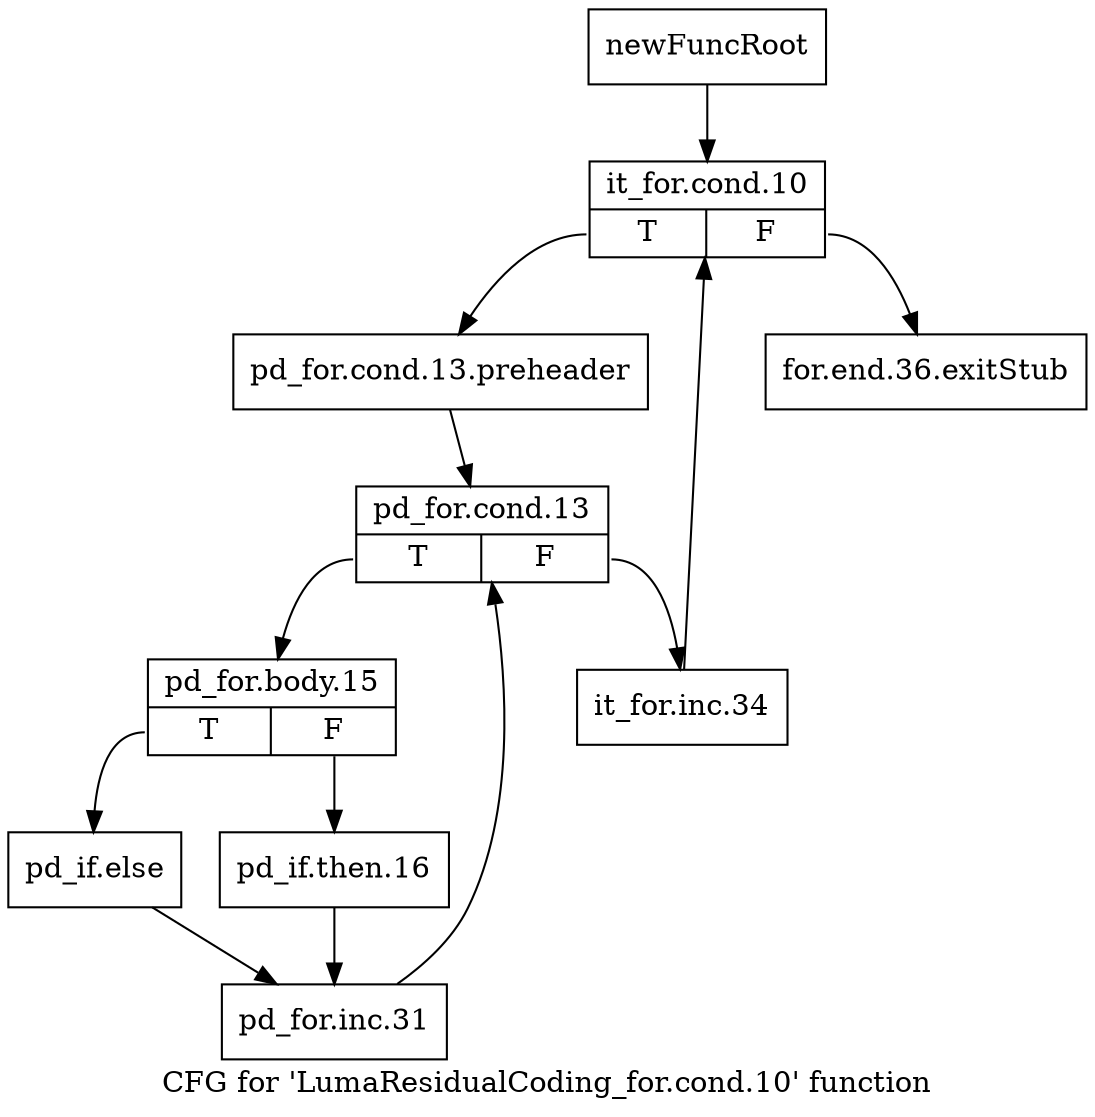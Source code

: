 digraph "CFG for 'LumaResidualCoding_for.cond.10' function" {
	label="CFG for 'LumaResidualCoding_for.cond.10' function";

	Node0x25e1980 [shape=record,label="{newFuncRoot}"];
	Node0x25e1980 -> Node0x25e1a20;
	Node0x25e19d0 [shape=record,label="{for.end.36.exitStub}"];
	Node0x25e1a20 [shape=record,label="{it_for.cond.10|{<s0>T|<s1>F}}"];
	Node0x25e1a20:s0 -> Node0x25e1a70;
	Node0x25e1a20:s1 -> Node0x25e19d0;
	Node0x25e1a70 [shape=record,label="{pd_for.cond.13.preheader}"];
	Node0x25e1a70 -> Node0x25e1ac0;
	Node0x25e1ac0 [shape=record,label="{pd_for.cond.13|{<s0>T|<s1>F}}"];
	Node0x25e1ac0:s0 -> Node0x25e1f80;
	Node0x25e1ac0:s1 -> Node0x25e1f30;
	Node0x25e1f30 [shape=record,label="{it_for.inc.34}"];
	Node0x25e1f30 -> Node0x25e1a20;
	Node0x25e1f80 [shape=record,label="{pd_for.body.15|{<s0>T|<s1>F}}"];
	Node0x25e1f80:s0 -> Node0x25e2020;
	Node0x25e1f80:s1 -> Node0x25e1fd0;
	Node0x25e1fd0 [shape=record,label="{pd_if.then.16}"];
	Node0x25e1fd0 -> Node0x25e2070;
	Node0x25e2020 [shape=record,label="{pd_if.else}"];
	Node0x25e2020 -> Node0x25e2070;
	Node0x25e2070 [shape=record,label="{pd_for.inc.31}"];
	Node0x25e2070 -> Node0x25e1ac0;
}
